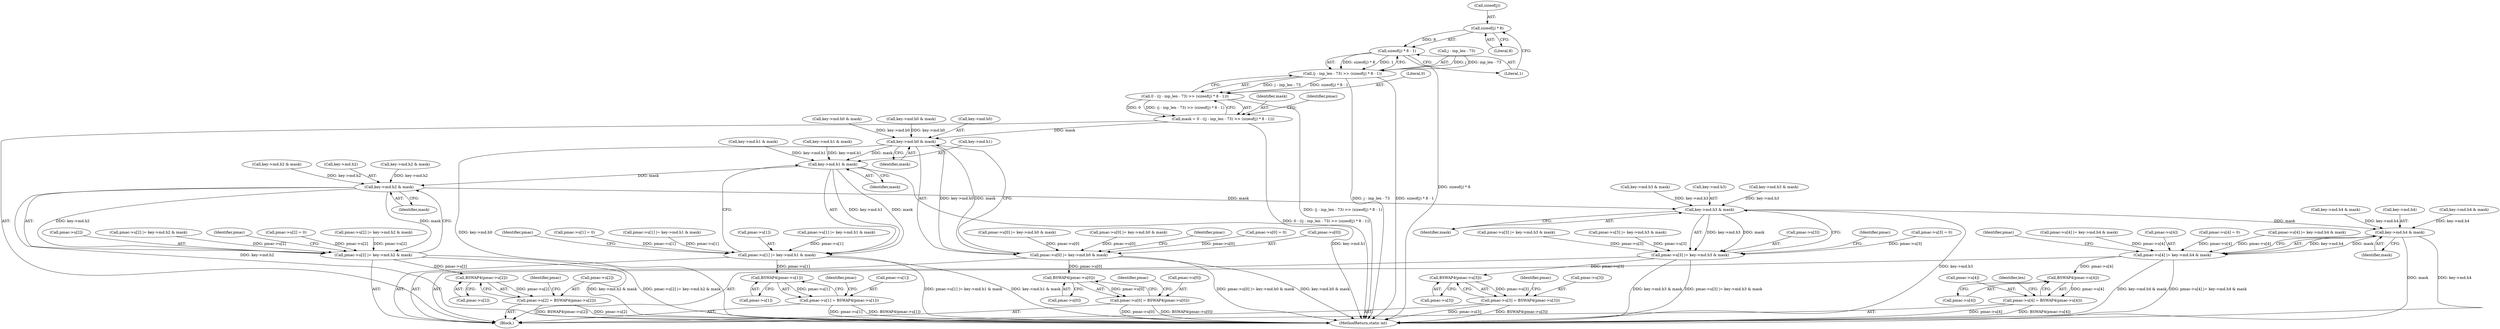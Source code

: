 digraph "0_openssl_68595c0c2886e7942a14f98c17a55a88afb6c292@API" {
"1001390" [label="(Call,sizeof(j) * 8)"];
"1001389" [label="(Call,sizeof(j) * 8 - 1)"];
"1001383" [label="(Call,(j - inp_len - 73) >> (sizeof(j) * 8 - 1))"];
"1001381" [label="(Call,0 - ((j - inp_len - 73) >> (sizeof(j) * 8 - 1)))"];
"1001379" [label="(Call,mask = 0 - ((j - inp_len - 73) >> (sizeof(j) * 8 - 1)))"];
"1001401" [label="(Call,key->md.h0 & mask)"];
"1001395" [label="(Call,pmac->u[0] |= key->md.h0 & mask)"];
"1001466" [label="(Call,BSWAP4(pmac->u[0]))"];
"1001460" [label="(Call,pmac->u[0] = BSWAP4(pmac->u[0]))"];
"1001414" [label="(Call,key->md.h1 & mask)"];
"1001408" [label="(Call,pmac->u[1] |= key->md.h1 & mask)"];
"1001478" [label="(Call,BSWAP4(pmac->u[1]))"];
"1001472" [label="(Call,pmac->u[1] = BSWAP4(pmac->u[1]))"];
"1001427" [label="(Call,key->md.h2 & mask)"];
"1001421" [label="(Call,pmac->u[2] |= key->md.h2 & mask)"];
"1001490" [label="(Call,BSWAP4(pmac->u[2]))"];
"1001484" [label="(Call,pmac->u[2] = BSWAP4(pmac->u[2]))"];
"1001440" [label="(Call,key->md.h3 & mask)"];
"1001434" [label="(Call,pmac->u[3] |= key->md.h3 & mask)"];
"1001502" [label="(Call,BSWAP4(pmac->u[3]))"];
"1001496" [label="(Call,pmac->u[3] = BSWAP4(pmac->u[3]))"];
"1001453" [label="(Call,key->md.h4 & mask)"];
"1001447" [label="(Call,pmac->u[4] |= key->md.h4 & mask)"];
"1001514" [label="(Call,BSWAP4(pmac->u[4]))"];
"1001508" [label="(Call,pmac->u[4] = BSWAP4(pmac->u[4]))"];
"1001427" [label="(Call,key->md.h2 & mask)"];
"1001463" [label="(Identifier,pmac)"];
"1000915" [label="(Call,pmac->u[0] = 0)"];
"1001129" [label="(Call,key->md.h4 & mask)"];
"1001381" [label="(Call,0 - ((j - inp_len - 73) >> (sizeof(j) * 8 - 1)))"];
"1001459" [label="(Identifier,mask)"];
"1001511" [label="(Identifier,pmac)"];
"1001440" [label="(Call,key->md.h3 & mask)"];
"1001395" [label="(Call,pmac->u[0] |= key->md.h0 & mask)"];
"1001422" [label="(Call,pmac->u[2])"];
"1001467" [label="(Call,pmac->u[0])"];
"1001484" [label="(Call,pmac->u[2] = BSWAP4(pmac->u[2]))"];
"1001415" [label="(Call,key->md.h1)"];
"1001398" [label="(Identifier,pmac)"];
"1001116" [label="(Call,key->md.h3 & mask)"];
"1001110" [label="(Call,pmac->u[3] |= key->md.h3 & mask)"];
"1001407" [label="(Identifier,mask)"];
"1001409" [label="(Call,pmac->u[1])"];
"1001509" [label="(Call,pmac->u[4])"];
"1001396" [label="(Call,pmac->u[0])"];
"1001389" [label="(Call,sizeof(j) * 8 - 1)"];
"1001521" [label="(Identifier,len)"];
"1001433" [label="(Identifier,mask)"];
"1001472" [label="(Call,pmac->u[1] = BSWAP4(pmac->u[1]))"];
"1001515" [label="(Call,pmac->u[4])"];
"1001441" [label="(Call,key->md.h3)"];
"1001123" [label="(Call,pmac->u[4] |= key->md.h4 & mask)"];
"1001097" [label="(Call,pmac->u[2] |= key->md.h2 & mask)"];
"1001408" [label="(Call,pmac->u[1] |= key->md.h1 & mask)"];
"1001475" [label="(Identifier,pmac)"];
"1001479" [label="(Call,pmac->u[1])"];
"1001487" [label="(Identifier,pmac)"];
"1001084" [label="(Call,pmac->u[1] |= key->md.h1 & mask)"];
"1001454" [label="(Call,key->md.h4)"];
"1001077" [label="(Call,key->md.h0 & mask)"];
"1001434" [label="(Call,pmac->u[3] |= key->md.h3 & mask)"];
"1001435" [label="(Call,pmac->u[3])"];
"1001450" [label="(Identifier,pmac)"];
"1001401" [label="(Call,key->md.h0 & mask)"];
"1001384" [label="(Call,j - inp_len - 73)"];
"1001466" [label="(Call,BSWAP4(pmac->u[0]))"];
"1001460" [label="(Call,pmac->u[0] = BSWAP4(pmac->u[0]))"];
"1001971" [label="(MethodReturn,static int)"];
"1001490" [label="(Call,BSWAP4(pmac->u[2]))"];
"1001380" [label="(Identifier,mask)"];
"1001428" [label="(Call,key->md.h2)"];
"1001379" [label="(Call,mask = 0 - ((j - inp_len - 73) >> (sizeof(j) * 8 - 1)))"];
"1001491" [label="(Call,pmac->u[2])"];
"1001503" [label="(Call,pmac->u[3])"];
"1001420" [label="(Identifier,mask)"];
"1001424" [label="(Identifier,pmac)"];
"1000922" [label="(Call,pmac->u[1] = 0)"];
"1001383" [label="(Call,(j - inp_len - 73) >> (sizeof(j) * 8 - 1))"];
"1001382" [label="(Literal,0)"];
"1001402" [label="(Call,key->md.h0)"];
"1001497" [label="(Call,pmac->u[3])"];
"1001461" [label="(Call,pmac->u[0])"];
"1001485" [label="(Call,pmac->u[2])"];
"1001393" [label="(Literal,8)"];
"1001273" [label="(Call,key->md.h4 & mask)"];
"1001390" [label="(Call,sizeof(j) * 8)"];
"1000453" [label="(Block,)"];
"1001247" [label="(Call,key->md.h2 & mask)"];
"1001234" [label="(Call,key->md.h1 & mask)"];
"1001453" [label="(Call,key->md.h4 & mask)"];
"1000936" [label="(Call,pmac->u[3] = 0)"];
"1001447" [label="(Call,pmac->u[4] |= key->md.h4 & mask)"];
"1001496" [label="(Call,pmac->u[3] = BSWAP4(pmac->u[3]))"];
"1001473" [label="(Call,pmac->u[1])"];
"1001437" [label="(Identifier,pmac)"];
"1001103" [label="(Call,key->md.h2 & mask)"];
"1001478" [label="(Call,BSWAP4(pmac->u[1]))"];
"1001071" [label="(Call,pmac->u[0] |= key->md.h0 & mask)"];
"1001394" [label="(Literal,1)"];
"1001260" [label="(Call,key->md.h3 & mask)"];
"1001228" [label="(Call,pmac->u[1] |= key->md.h1 & mask)"];
"1001448" [label="(Call,pmac->u[4])"];
"1001414" [label="(Call,key->md.h1 & mask)"];
"1001090" [label="(Call,key->md.h1 & mask)"];
"1001215" [label="(Call,pmac->u[0] |= key->md.h0 & mask)"];
"1001411" [label="(Identifier,pmac)"];
"1001254" [label="(Call,pmac->u[3] |= key->md.h3 & mask)"];
"1001391" [label="(Call,sizeof(j))"];
"1001446" [label="(Identifier,mask)"];
"1001421" [label="(Call,pmac->u[2] |= key->md.h2 & mask)"];
"1000943" [label="(Call,pmac->u[4] = 0)"];
"1001499" [label="(Identifier,pmac)"];
"1001508" [label="(Call,pmac->u[4] = BSWAP4(pmac->u[4]))"];
"1000929" [label="(Call,pmac->u[2] = 0)"];
"1001267" [label="(Call,pmac->u[4] |= key->md.h4 & mask)"];
"1001502" [label="(Call,BSWAP4(pmac->u[3]))"];
"1001221" [label="(Call,key->md.h0 & mask)"];
"1001514" [label="(Call,BSWAP4(pmac->u[4]))"];
"1001241" [label="(Call,pmac->u[2] |= key->md.h2 & mask)"];
"1001390" -> "1001389"  [label="AST: "];
"1001390" -> "1001393"  [label="CFG: "];
"1001391" -> "1001390"  [label="AST: "];
"1001393" -> "1001390"  [label="AST: "];
"1001394" -> "1001390"  [label="CFG: "];
"1001390" -> "1001389"  [label="DDG: 8"];
"1001389" -> "1001383"  [label="AST: "];
"1001389" -> "1001394"  [label="CFG: "];
"1001394" -> "1001389"  [label="AST: "];
"1001383" -> "1001389"  [label="CFG: "];
"1001389" -> "1001971"  [label="DDG: sizeof(j) * 8"];
"1001389" -> "1001383"  [label="DDG: sizeof(j) * 8"];
"1001389" -> "1001383"  [label="DDG: 1"];
"1001383" -> "1001381"  [label="AST: "];
"1001384" -> "1001383"  [label="AST: "];
"1001381" -> "1001383"  [label="CFG: "];
"1001383" -> "1001971"  [label="DDG: j - inp_len - 73"];
"1001383" -> "1001971"  [label="DDG: sizeof(j) * 8 - 1"];
"1001383" -> "1001381"  [label="DDG: j - inp_len - 73"];
"1001383" -> "1001381"  [label="DDG: sizeof(j) * 8 - 1"];
"1001384" -> "1001383"  [label="DDG: j"];
"1001384" -> "1001383"  [label="DDG: inp_len - 73"];
"1001381" -> "1001379"  [label="AST: "];
"1001382" -> "1001381"  [label="AST: "];
"1001379" -> "1001381"  [label="CFG: "];
"1001381" -> "1001971"  [label="DDG: (j - inp_len - 73) >> (sizeof(j) * 8 - 1)"];
"1001381" -> "1001379"  [label="DDG: 0"];
"1001381" -> "1001379"  [label="DDG: (j - inp_len - 73) >> (sizeof(j) * 8 - 1)"];
"1001379" -> "1000453"  [label="AST: "];
"1001380" -> "1001379"  [label="AST: "];
"1001398" -> "1001379"  [label="CFG: "];
"1001379" -> "1001971"  [label="DDG: 0 - ((j - inp_len - 73) >> (sizeof(j) * 8 - 1))"];
"1001379" -> "1001401"  [label="DDG: mask"];
"1001401" -> "1001395"  [label="AST: "];
"1001401" -> "1001407"  [label="CFG: "];
"1001402" -> "1001401"  [label="AST: "];
"1001407" -> "1001401"  [label="AST: "];
"1001395" -> "1001401"  [label="CFG: "];
"1001401" -> "1001971"  [label="DDG: key->md.h0"];
"1001401" -> "1001395"  [label="DDG: key->md.h0"];
"1001401" -> "1001395"  [label="DDG: mask"];
"1001077" -> "1001401"  [label="DDG: key->md.h0"];
"1001221" -> "1001401"  [label="DDG: key->md.h0"];
"1001401" -> "1001414"  [label="DDG: mask"];
"1001395" -> "1000453"  [label="AST: "];
"1001396" -> "1001395"  [label="AST: "];
"1001411" -> "1001395"  [label="CFG: "];
"1001395" -> "1001971"  [label="DDG: pmac->u[0] |= key->md.h0 & mask"];
"1001395" -> "1001971"  [label="DDG: key->md.h0 & mask"];
"1000915" -> "1001395"  [label="DDG: pmac->u[0]"];
"1001071" -> "1001395"  [label="DDG: pmac->u[0]"];
"1001215" -> "1001395"  [label="DDG: pmac->u[0]"];
"1001395" -> "1001466"  [label="DDG: pmac->u[0]"];
"1001466" -> "1001460"  [label="AST: "];
"1001466" -> "1001467"  [label="CFG: "];
"1001467" -> "1001466"  [label="AST: "];
"1001460" -> "1001466"  [label="CFG: "];
"1001466" -> "1001460"  [label="DDG: pmac->u[0]"];
"1001460" -> "1000453"  [label="AST: "];
"1001461" -> "1001460"  [label="AST: "];
"1001475" -> "1001460"  [label="CFG: "];
"1001460" -> "1001971"  [label="DDG: pmac->u[0]"];
"1001460" -> "1001971"  [label="DDG: BSWAP4(pmac->u[0])"];
"1001414" -> "1001408"  [label="AST: "];
"1001414" -> "1001420"  [label="CFG: "];
"1001415" -> "1001414"  [label="AST: "];
"1001420" -> "1001414"  [label="AST: "];
"1001408" -> "1001414"  [label="CFG: "];
"1001414" -> "1001971"  [label="DDG: key->md.h1"];
"1001414" -> "1001408"  [label="DDG: key->md.h1"];
"1001414" -> "1001408"  [label="DDG: mask"];
"1001090" -> "1001414"  [label="DDG: key->md.h1"];
"1001234" -> "1001414"  [label="DDG: key->md.h1"];
"1001414" -> "1001427"  [label="DDG: mask"];
"1001408" -> "1000453"  [label="AST: "];
"1001409" -> "1001408"  [label="AST: "];
"1001424" -> "1001408"  [label="CFG: "];
"1001408" -> "1001971"  [label="DDG: pmac->u[1] |= key->md.h1 & mask"];
"1001408" -> "1001971"  [label="DDG: key->md.h1 & mask"];
"1001228" -> "1001408"  [label="DDG: pmac->u[1]"];
"1001084" -> "1001408"  [label="DDG: pmac->u[1]"];
"1000922" -> "1001408"  [label="DDG: pmac->u[1]"];
"1001408" -> "1001478"  [label="DDG: pmac->u[1]"];
"1001478" -> "1001472"  [label="AST: "];
"1001478" -> "1001479"  [label="CFG: "];
"1001479" -> "1001478"  [label="AST: "];
"1001472" -> "1001478"  [label="CFG: "];
"1001478" -> "1001472"  [label="DDG: pmac->u[1]"];
"1001472" -> "1000453"  [label="AST: "];
"1001473" -> "1001472"  [label="AST: "];
"1001487" -> "1001472"  [label="CFG: "];
"1001472" -> "1001971"  [label="DDG: pmac->u[1]"];
"1001472" -> "1001971"  [label="DDG: BSWAP4(pmac->u[1])"];
"1001427" -> "1001421"  [label="AST: "];
"1001427" -> "1001433"  [label="CFG: "];
"1001428" -> "1001427"  [label="AST: "];
"1001433" -> "1001427"  [label="AST: "];
"1001421" -> "1001427"  [label="CFG: "];
"1001427" -> "1001971"  [label="DDG: key->md.h2"];
"1001427" -> "1001421"  [label="DDG: key->md.h2"];
"1001427" -> "1001421"  [label="DDG: mask"];
"1001103" -> "1001427"  [label="DDG: key->md.h2"];
"1001247" -> "1001427"  [label="DDG: key->md.h2"];
"1001427" -> "1001440"  [label="DDG: mask"];
"1001421" -> "1000453"  [label="AST: "];
"1001422" -> "1001421"  [label="AST: "];
"1001437" -> "1001421"  [label="CFG: "];
"1001421" -> "1001971"  [label="DDG: key->md.h2 & mask"];
"1001421" -> "1001971"  [label="DDG: pmac->u[2] |= key->md.h2 & mask"];
"1001097" -> "1001421"  [label="DDG: pmac->u[2]"];
"1000929" -> "1001421"  [label="DDG: pmac->u[2]"];
"1001241" -> "1001421"  [label="DDG: pmac->u[2]"];
"1001421" -> "1001490"  [label="DDG: pmac->u[2]"];
"1001490" -> "1001484"  [label="AST: "];
"1001490" -> "1001491"  [label="CFG: "];
"1001491" -> "1001490"  [label="AST: "];
"1001484" -> "1001490"  [label="CFG: "];
"1001490" -> "1001484"  [label="DDG: pmac->u[2]"];
"1001484" -> "1000453"  [label="AST: "];
"1001485" -> "1001484"  [label="AST: "];
"1001499" -> "1001484"  [label="CFG: "];
"1001484" -> "1001971"  [label="DDG: BSWAP4(pmac->u[2])"];
"1001484" -> "1001971"  [label="DDG: pmac->u[2]"];
"1001440" -> "1001434"  [label="AST: "];
"1001440" -> "1001446"  [label="CFG: "];
"1001441" -> "1001440"  [label="AST: "];
"1001446" -> "1001440"  [label="AST: "];
"1001434" -> "1001440"  [label="CFG: "];
"1001440" -> "1001971"  [label="DDG: key->md.h3"];
"1001440" -> "1001434"  [label="DDG: key->md.h3"];
"1001440" -> "1001434"  [label="DDG: mask"];
"1001260" -> "1001440"  [label="DDG: key->md.h3"];
"1001116" -> "1001440"  [label="DDG: key->md.h3"];
"1001440" -> "1001453"  [label="DDG: mask"];
"1001434" -> "1000453"  [label="AST: "];
"1001435" -> "1001434"  [label="AST: "];
"1001450" -> "1001434"  [label="CFG: "];
"1001434" -> "1001971"  [label="DDG: key->md.h3 & mask"];
"1001434" -> "1001971"  [label="DDG: pmac->u[3] |= key->md.h3 & mask"];
"1000936" -> "1001434"  [label="DDG: pmac->u[3]"];
"1001110" -> "1001434"  [label="DDG: pmac->u[3]"];
"1001254" -> "1001434"  [label="DDG: pmac->u[3]"];
"1001434" -> "1001502"  [label="DDG: pmac->u[3]"];
"1001502" -> "1001496"  [label="AST: "];
"1001502" -> "1001503"  [label="CFG: "];
"1001503" -> "1001502"  [label="AST: "];
"1001496" -> "1001502"  [label="CFG: "];
"1001502" -> "1001496"  [label="DDG: pmac->u[3]"];
"1001496" -> "1000453"  [label="AST: "];
"1001497" -> "1001496"  [label="AST: "];
"1001511" -> "1001496"  [label="CFG: "];
"1001496" -> "1001971"  [label="DDG: pmac->u[3]"];
"1001496" -> "1001971"  [label="DDG: BSWAP4(pmac->u[3])"];
"1001453" -> "1001447"  [label="AST: "];
"1001453" -> "1001459"  [label="CFG: "];
"1001454" -> "1001453"  [label="AST: "];
"1001459" -> "1001453"  [label="AST: "];
"1001447" -> "1001453"  [label="CFG: "];
"1001453" -> "1001971"  [label="DDG: mask"];
"1001453" -> "1001971"  [label="DDG: key->md.h4"];
"1001453" -> "1001447"  [label="DDG: key->md.h4"];
"1001453" -> "1001447"  [label="DDG: mask"];
"1001129" -> "1001453"  [label="DDG: key->md.h4"];
"1001273" -> "1001453"  [label="DDG: key->md.h4"];
"1001447" -> "1000453"  [label="AST: "];
"1001448" -> "1001447"  [label="AST: "];
"1001463" -> "1001447"  [label="CFG: "];
"1001447" -> "1001971"  [label="DDG: key->md.h4 & mask"];
"1001447" -> "1001971"  [label="DDG: pmac->u[4] |= key->md.h4 & mask"];
"1001267" -> "1001447"  [label="DDG: pmac->u[4]"];
"1001123" -> "1001447"  [label="DDG: pmac->u[4]"];
"1000943" -> "1001447"  [label="DDG: pmac->u[4]"];
"1001447" -> "1001514"  [label="DDG: pmac->u[4]"];
"1001514" -> "1001508"  [label="AST: "];
"1001514" -> "1001515"  [label="CFG: "];
"1001515" -> "1001514"  [label="AST: "];
"1001508" -> "1001514"  [label="CFG: "];
"1001514" -> "1001508"  [label="DDG: pmac->u[4]"];
"1001508" -> "1000453"  [label="AST: "];
"1001509" -> "1001508"  [label="AST: "];
"1001521" -> "1001508"  [label="CFG: "];
"1001508" -> "1001971"  [label="DDG: pmac->u[4]"];
"1001508" -> "1001971"  [label="DDG: BSWAP4(pmac->u[4])"];
}
